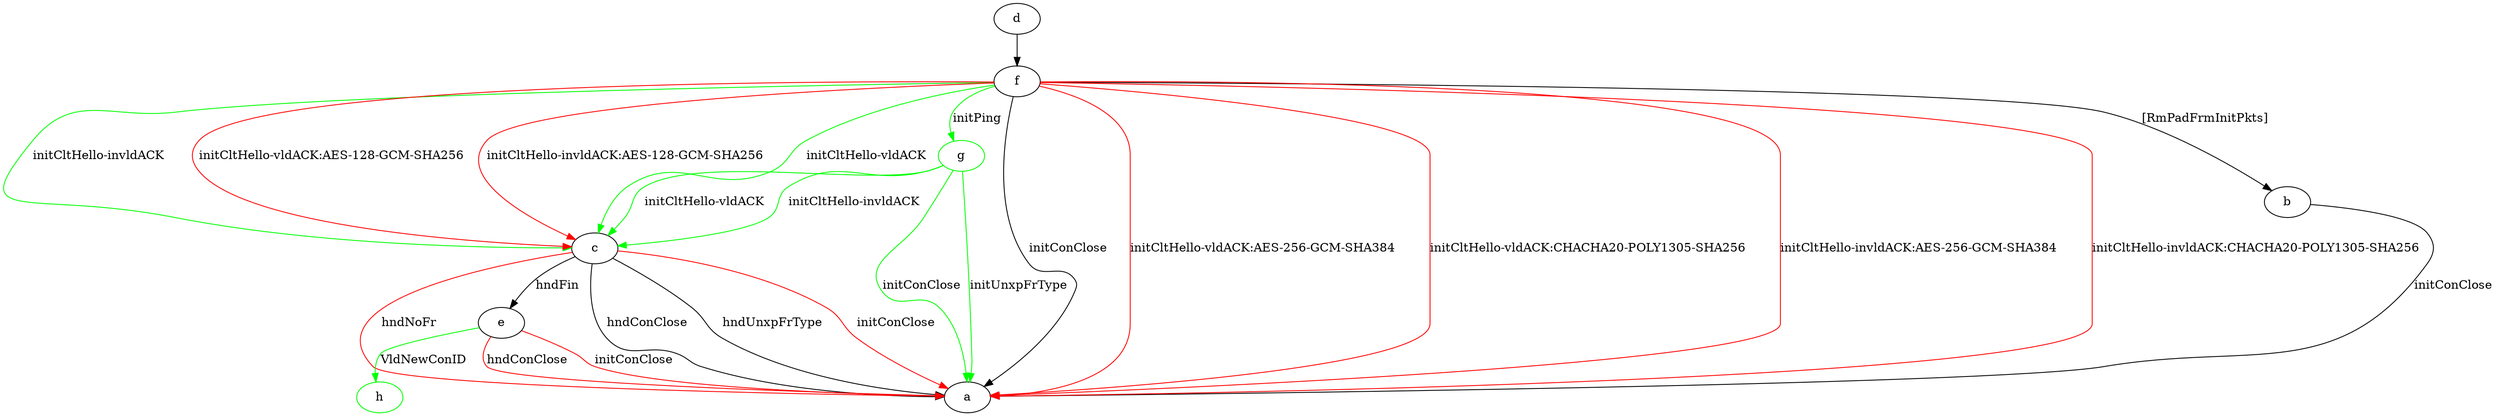 digraph "" {
	b -> a	[key=0,
		label="initConClose "];
	c -> a	[key=0,
		label="hndConClose "];
	c -> a	[key=1,
		label="hndUnxpFrType "];
	c -> a	[key=2,
		color=red,
		label="initConClose "];
	c -> a	[key=3,
		color=red,
		label="hndNoFr "];
	c -> e	[key=0,
		label="hndFin "];
	d -> f	[key=0];
	e -> a	[key=0,
		color=red,
		label="initConClose "];
	e -> a	[key=1,
		color=red,
		label="hndConClose "];
	h	[color=green];
	e -> h	[key=0,
		color=green,
		label="VldNewConID "];
	f -> a	[key=0,
		label="initConClose "];
	f -> a	[key=1,
		color=red,
		label="initCltHello-vldACK:AES-256-GCM-SHA384 "];
	f -> a	[key=2,
		color=red,
		label="initCltHello-vldACK:CHACHA20-POLY1305-SHA256 "];
	f -> a	[key=3,
		color=red,
		label="initCltHello-invldACK:AES-256-GCM-SHA384 "];
	f -> a	[key=4,
		color=red,
		label="initCltHello-invldACK:CHACHA20-POLY1305-SHA256 "];
	f -> b	[key=0,
		label="[RmPadFrmInitPkts] "];
	f -> c	[key=0,
		color=green,
		label="initCltHello-vldACK "];
	f -> c	[key=1,
		color=green,
		label="initCltHello-invldACK "];
	f -> c	[key=2,
		color=red,
		label="initCltHello-vldACK:AES-128-GCM-SHA256 "];
	f -> c	[key=3,
		color=red,
		label="initCltHello-invldACK:AES-128-GCM-SHA256 "];
	g	[color=green];
	f -> g	[key=0,
		color=green,
		label="initPing "];
	g -> a	[key=0,
		color=green,
		label="initConClose "];
	g -> a	[key=1,
		color=green,
		label="initUnxpFrType "];
	g -> c	[key=0,
		color=green,
		label="initCltHello-vldACK "];
	g -> c	[key=1,
		color=green,
		label="initCltHello-invldACK "];
}
